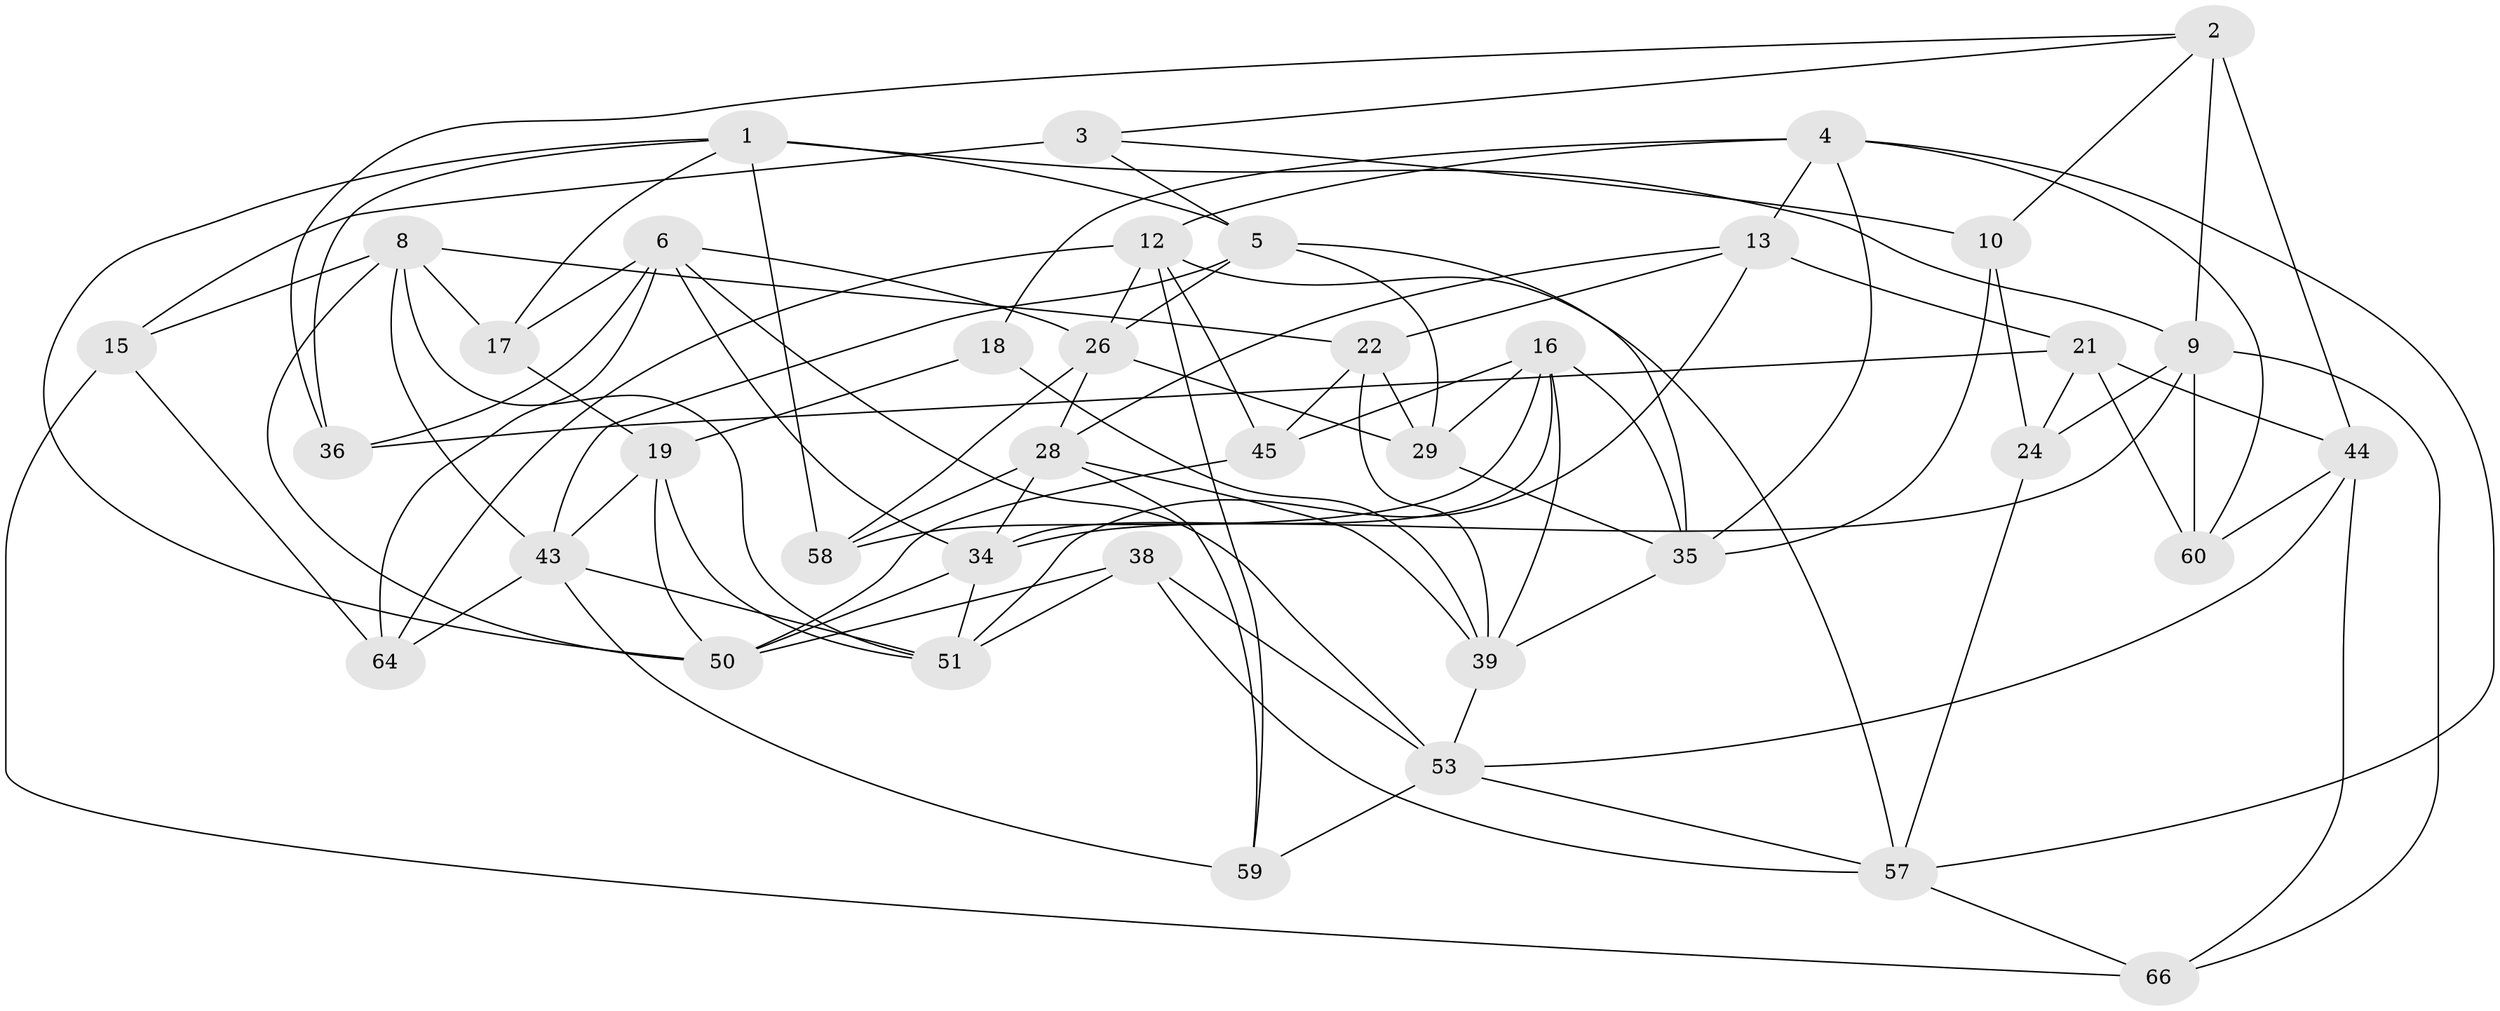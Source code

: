 // Generated by graph-tools (version 1.1) at 2025/24/03/03/25 07:24:30]
// undirected, 39 vertices, 99 edges
graph export_dot {
graph [start="1"]
  node [color=gray90,style=filled];
  1 [super="+23"];
  2 [super="+7"];
  3 [super="+31"];
  4 [super="+30"];
  5 [super="+11"];
  6 [super="+37"];
  8 [super="+14"];
  9 [super="+20"];
  10;
  12 [super="+52"];
  13 [super="+46"];
  15 [super="+55"];
  16 [super="+25"];
  17;
  18;
  19 [super="+32"];
  21 [super="+65"];
  22 [super="+54"];
  24;
  26 [super="+27"];
  28 [super="+41"];
  29 [super="+33"];
  34 [super="+40"];
  35 [super="+47"];
  36;
  38;
  39 [super="+42"];
  43 [super="+49"];
  44 [super="+48"];
  45;
  50 [super="+61"];
  51 [super="+62"];
  53 [super="+56"];
  57 [super="+63"];
  58;
  59;
  60;
  64;
  66;
  1 -- 50;
  1 -- 5;
  1 -- 36;
  1 -- 58;
  1 -- 17;
  1 -- 9;
  2 -- 36;
  2 -- 9;
  2 -- 44 [weight=2];
  2 -- 10;
  2 -- 3;
  3 -- 10;
  3 -- 15 [weight=3];
  3 -- 5;
  4 -- 60;
  4 -- 18;
  4 -- 35;
  4 -- 57;
  4 -- 12;
  4 -- 13;
  5 -- 43;
  5 -- 35;
  5 -- 29;
  5 -- 26;
  6 -- 26;
  6 -- 64;
  6 -- 34;
  6 -- 17;
  6 -- 36;
  6 -- 53;
  8 -- 17;
  8 -- 43;
  8 -- 51;
  8 -- 50;
  8 -- 22;
  8 -- 15;
  9 -- 66;
  9 -- 34;
  9 -- 24;
  9 -- 60;
  10 -- 24;
  10 -- 35;
  12 -- 45;
  12 -- 64;
  12 -- 57;
  12 -- 26;
  12 -- 59;
  13 -- 21 [weight=2];
  13 -- 22;
  13 -- 28;
  13 -- 51;
  15 -- 66;
  15 -- 64;
  16 -- 45;
  16 -- 29;
  16 -- 58;
  16 -- 34;
  16 -- 39;
  16 -- 35;
  17 -- 19;
  18 -- 19 [weight=2];
  18 -- 39;
  19 -- 51;
  19 -- 43;
  19 -- 50;
  21 -- 44;
  21 -- 24;
  21 -- 36;
  21 -- 60;
  22 -- 29 [weight=2];
  22 -- 45;
  22 -- 39;
  24 -- 57;
  26 -- 29;
  26 -- 28;
  26 -- 58;
  28 -- 58;
  28 -- 59;
  28 -- 34;
  28 -- 39;
  29 -- 35;
  34 -- 51;
  34 -- 50;
  35 -- 39;
  38 -- 57;
  38 -- 53;
  38 -- 51;
  38 -- 50;
  39 -- 53;
  43 -- 64;
  43 -- 59;
  43 -- 51;
  44 -- 66;
  44 -- 53;
  44 -- 60;
  45 -- 50;
  53 -- 59;
  53 -- 57;
  57 -- 66;
}
